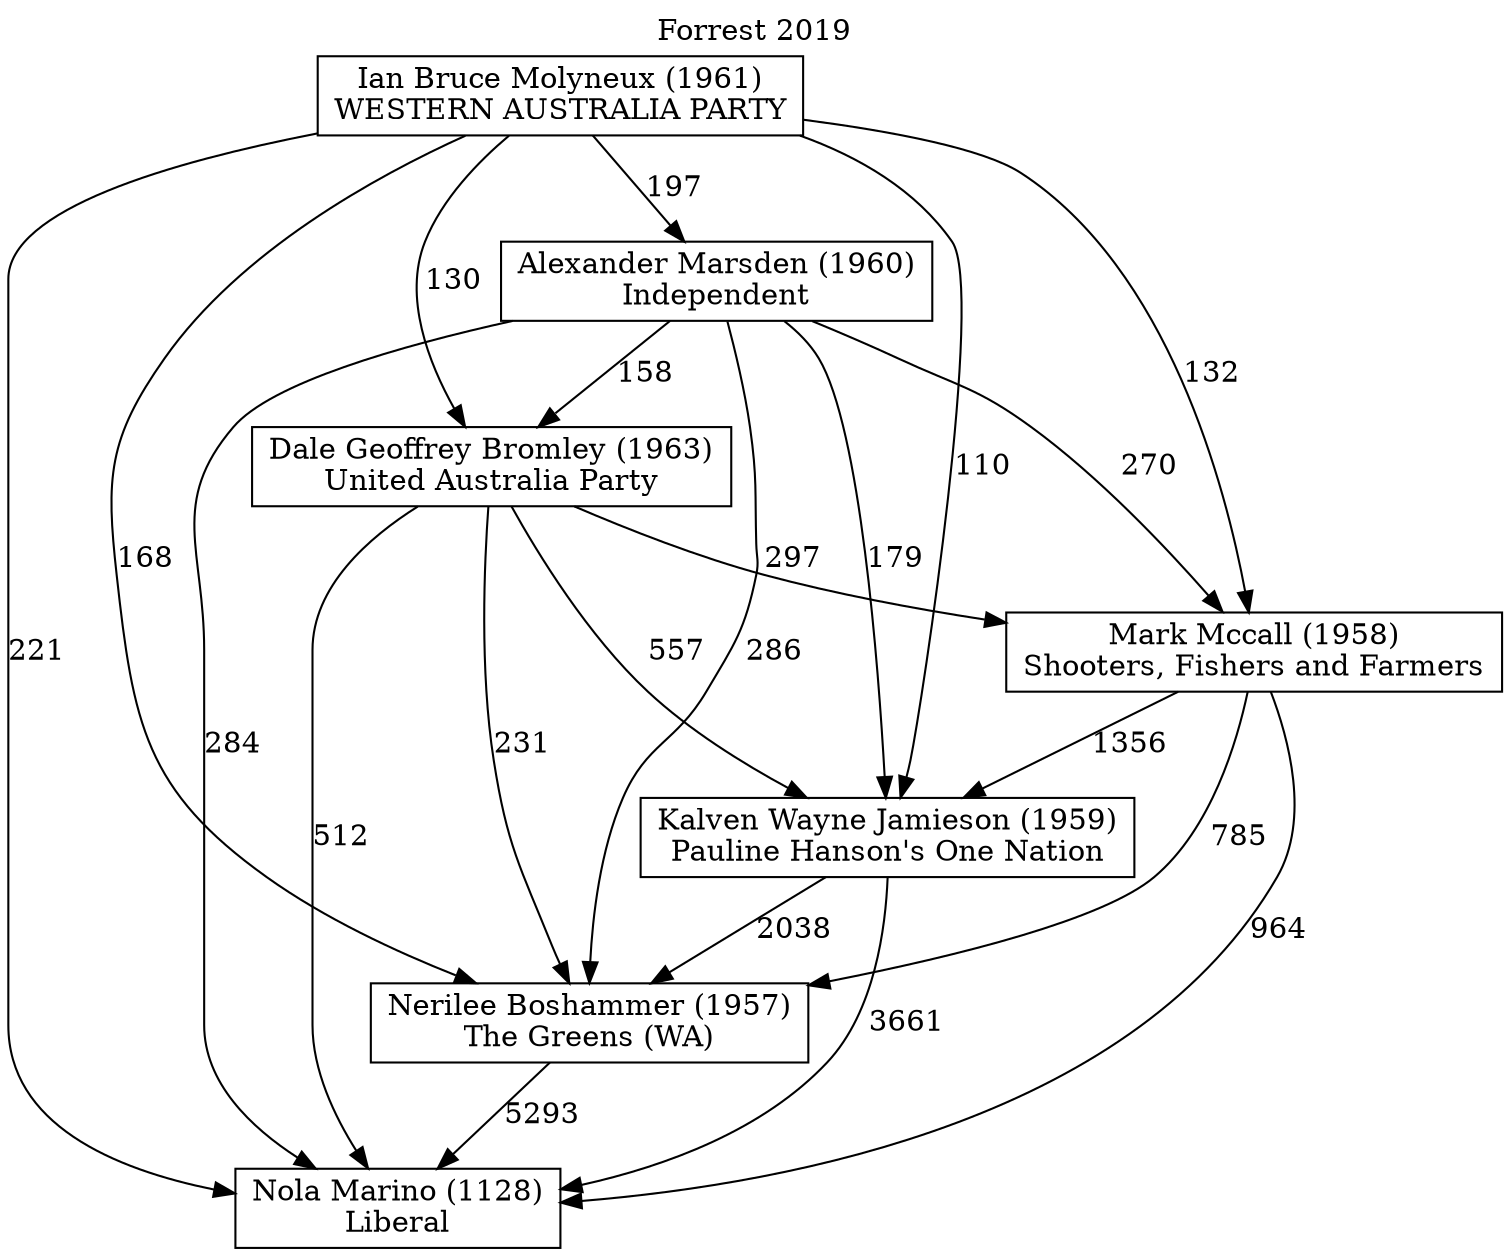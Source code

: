 // House preference flow
digraph "Nola Marino (1128)_Forrest_2019" {
	graph [label="Forrest 2019" labelloc=t mclimit=2]
	node [shape=box]
	"Nola Marino (1128)" [label="Nola Marino (1128)
Liberal"]
	"Nerilee Boshammer (1957)" [label="Nerilee Boshammer (1957)
The Greens (WA)"]
	"Kalven Wayne Jamieson (1959)" [label="Kalven Wayne Jamieson (1959)
Pauline Hanson's One Nation"]
	"Mark Mccall (1958)" [label="Mark Mccall (1958)
Shooters, Fishers and Farmers"]
	"Dale Geoffrey Bromley (1963)" [label="Dale Geoffrey Bromley (1963)
United Australia Party"]
	"Alexander Marsden (1960)" [label="Alexander Marsden (1960)
Independent"]
	"Ian Bruce Molyneux (1961)" [label="Ian Bruce Molyneux (1961)
WESTERN AUSTRALIA PARTY"]
	"Nerilee Boshammer (1957)" -> "Nola Marino (1128)" [label=5293]
	"Kalven Wayne Jamieson (1959)" -> "Nerilee Boshammer (1957)" [label=2038]
	"Mark Mccall (1958)" -> "Kalven Wayne Jamieson (1959)" [label=1356]
	"Dale Geoffrey Bromley (1963)" -> "Mark Mccall (1958)" [label=297]
	"Alexander Marsden (1960)" -> "Dale Geoffrey Bromley (1963)" [label=158]
	"Ian Bruce Molyneux (1961)" -> "Alexander Marsden (1960)" [label=197]
	"Kalven Wayne Jamieson (1959)" -> "Nola Marino (1128)" [label=3661]
	"Mark Mccall (1958)" -> "Nola Marino (1128)" [label=964]
	"Dale Geoffrey Bromley (1963)" -> "Nola Marino (1128)" [label=512]
	"Alexander Marsden (1960)" -> "Nola Marino (1128)" [label=284]
	"Ian Bruce Molyneux (1961)" -> "Nola Marino (1128)" [label=221]
	"Ian Bruce Molyneux (1961)" -> "Dale Geoffrey Bromley (1963)" [label=130]
	"Alexander Marsden (1960)" -> "Mark Mccall (1958)" [label=270]
	"Ian Bruce Molyneux (1961)" -> "Mark Mccall (1958)" [label=132]
	"Dale Geoffrey Bromley (1963)" -> "Kalven Wayne Jamieson (1959)" [label=557]
	"Alexander Marsden (1960)" -> "Kalven Wayne Jamieson (1959)" [label=179]
	"Ian Bruce Molyneux (1961)" -> "Kalven Wayne Jamieson (1959)" [label=110]
	"Mark Mccall (1958)" -> "Nerilee Boshammer (1957)" [label=785]
	"Dale Geoffrey Bromley (1963)" -> "Nerilee Boshammer (1957)" [label=231]
	"Alexander Marsden (1960)" -> "Nerilee Boshammer (1957)" [label=286]
	"Ian Bruce Molyneux (1961)" -> "Nerilee Boshammer (1957)" [label=168]
}
